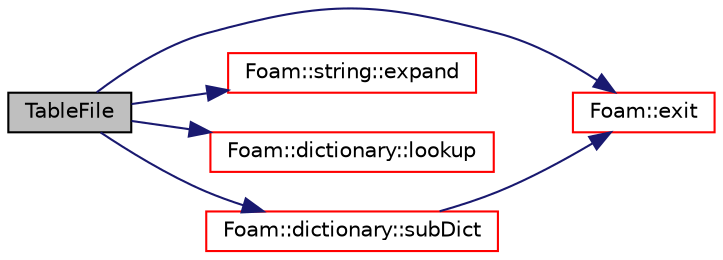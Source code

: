 digraph "TableFile"
{
  bgcolor="transparent";
  edge [fontname="Helvetica",fontsize="10",labelfontname="Helvetica",labelfontsize="10"];
  node [fontname="Helvetica",fontsize="10",shape=record];
  rankdir="LR";
  Node0 [label="TableFile",height=0.2,width=0.4,color="black", fillcolor="grey75", style="filled", fontcolor="black"];
  Node0 -> Node1 [color="midnightblue",fontsize="10",style="solid",fontname="Helvetica"];
  Node1 [label="Foam::exit",height=0.2,width=0.4,color="red",URL="$a21851.html#a06ca7250d8e89caf05243ec094843642"];
  Node0 -> Node50 [color="midnightblue",fontsize="10",style="solid",fontname="Helvetica"];
  Node50 [label="Foam::string::expand",height=0.2,width=0.4,color="red",URL="$a29557.html#a99762e1bec412804aad30b9752abbac2",tooltip="Expand initial tildes and all occurences of environment variables. "];
  Node0 -> Node55 [color="midnightblue",fontsize="10",style="solid",fontname="Helvetica"];
  Node55 [label="Foam::dictionary::lookup",height=0.2,width=0.4,color="red",URL="$a27129.html#a6a0727fa523e48977e27348663def509",tooltip="Find and return an entry data stream. "];
  Node0 -> Node239 [color="midnightblue",fontsize="10",style="solid",fontname="Helvetica"];
  Node239 [label="Foam::dictionary::subDict",height=0.2,width=0.4,color="red",URL="$a27129.html#aaa26b5f2da6aff5a6a59af5407f1bf59",tooltip="Find and return a sub-dictionary. "];
  Node239 -> Node1 [color="midnightblue",fontsize="10",style="solid",fontname="Helvetica"];
}

